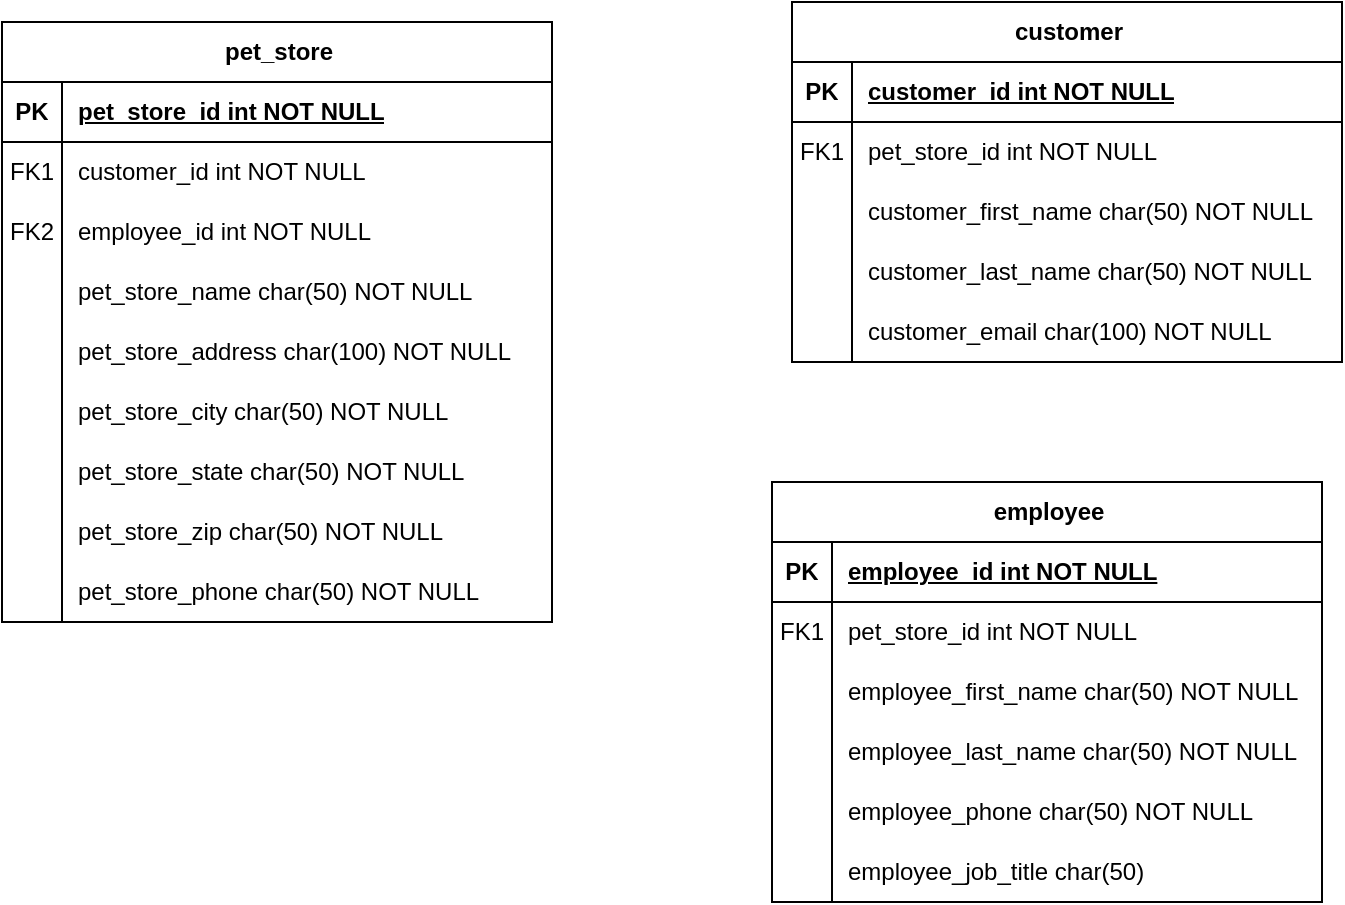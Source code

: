<mxfile version="26.0.16">
  <diagram name="Page-1" id="WRtPhUQTEJl0qHLbDt3K">
    <mxGraphModel dx="997" dy="615" grid="1" gridSize="10" guides="1" tooltips="1" connect="1" arrows="1" fold="1" page="1" pageScale="1" pageWidth="850" pageHeight="1100" math="0" shadow="0">
      <root>
        <mxCell id="0" />
        <mxCell id="1" parent="0" />
        <mxCell id="nUwxGehSMuN0GHeq9k4L-1" value="pet_store" style="shape=table;startSize=30;container=1;collapsible=1;childLayout=tableLayout;fixedRows=1;rowLines=0;fontStyle=1;align=center;resizeLast=1;html=1;" vertex="1" parent="1">
          <mxGeometry x="195" y="110" width="275" height="300" as="geometry" />
        </mxCell>
        <mxCell id="nUwxGehSMuN0GHeq9k4L-2" value="" style="shape=tableRow;horizontal=0;startSize=0;swimlaneHead=0;swimlaneBody=0;fillColor=none;collapsible=0;dropTarget=0;points=[[0,0.5],[1,0.5]];portConstraint=eastwest;top=0;left=0;right=0;bottom=1;" vertex="1" parent="nUwxGehSMuN0GHeq9k4L-1">
          <mxGeometry y="30" width="275" height="30" as="geometry" />
        </mxCell>
        <mxCell id="nUwxGehSMuN0GHeq9k4L-3" value="PK" style="shape=partialRectangle;connectable=0;fillColor=none;top=0;left=0;bottom=0;right=0;fontStyle=1;overflow=hidden;whiteSpace=wrap;html=1;" vertex="1" parent="nUwxGehSMuN0GHeq9k4L-2">
          <mxGeometry width="30" height="30" as="geometry">
            <mxRectangle width="30" height="30" as="alternateBounds" />
          </mxGeometry>
        </mxCell>
        <mxCell id="nUwxGehSMuN0GHeq9k4L-4" value="&lt;span style=&quot;text-wrap-mode: nowrap;&quot;&gt;pet_store_id&amp;nbsp;int NOT NULL&lt;/span&gt;" style="shape=partialRectangle;connectable=0;fillColor=none;top=0;left=0;bottom=0;right=0;align=left;spacingLeft=6;fontStyle=5;overflow=hidden;whiteSpace=wrap;html=1;" vertex="1" parent="nUwxGehSMuN0GHeq9k4L-2">
          <mxGeometry x="30" width="245" height="30" as="geometry">
            <mxRectangle width="245" height="30" as="alternateBounds" />
          </mxGeometry>
        </mxCell>
        <mxCell id="nUwxGehSMuN0GHeq9k4L-5" value="" style="shape=tableRow;horizontal=0;startSize=0;swimlaneHead=0;swimlaneBody=0;fillColor=none;collapsible=0;dropTarget=0;points=[[0,0.5],[1,0.5]];portConstraint=eastwest;top=0;left=0;right=0;bottom=0;" vertex="1" parent="nUwxGehSMuN0GHeq9k4L-1">
          <mxGeometry y="60" width="275" height="30" as="geometry" />
        </mxCell>
        <mxCell id="nUwxGehSMuN0GHeq9k4L-6" value="FK1" style="shape=partialRectangle;connectable=0;fillColor=none;top=0;left=0;bottom=0;right=0;editable=1;overflow=hidden;whiteSpace=wrap;html=1;" vertex="1" parent="nUwxGehSMuN0GHeq9k4L-5">
          <mxGeometry width="30" height="30" as="geometry">
            <mxRectangle width="30" height="30" as="alternateBounds" />
          </mxGeometry>
        </mxCell>
        <mxCell id="nUwxGehSMuN0GHeq9k4L-7" value="&lt;span style=&quot;text-wrap-mode: nowrap;&quot;&gt;customer_id int NOT NULL&lt;/span&gt;" style="shape=partialRectangle;connectable=0;fillColor=none;top=0;left=0;bottom=0;right=0;align=left;spacingLeft=6;overflow=hidden;whiteSpace=wrap;html=1;" vertex="1" parent="nUwxGehSMuN0GHeq9k4L-5">
          <mxGeometry x="30" width="245" height="30" as="geometry">
            <mxRectangle width="245" height="30" as="alternateBounds" />
          </mxGeometry>
        </mxCell>
        <mxCell id="nUwxGehSMuN0GHeq9k4L-8" value="" style="shape=tableRow;horizontal=0;startSize=0;swimlaneHead=0;swimlaneBody=0;fillColor=none;collapsible=0;dropTarget=0;points=[[0,0.5],[1,0.5]];portConstraint=eastwest;top=0;left=0;right=0;bottom=0;" vertex="1" parent="nUwxGehSMuN0GHeq9k4L-1">
          <mxGeometry y="90" width="275" height="30" as="geometry" />
        </mxCell>
        <mxCell id="nUwxGehSMuN0GHeq9k4L-9" value="FK2" style="shape=partialRectangle;connectable=0;fillColor=none;top=0;left=0;bottom=0;right=0;editable=1;overflow=hidden;whiteSpace=wrap;html=1;" vertex="1" parent="nUwxGehSMuN0GHeq9k4L-8">
          <mxGeometry width="30" height="30" as="geometry">
            <mxRectangle width="30" height="30" as="alternateBounds" />
          </mxGeometry>
        </mxCell>
        <mxCell id="nUwxGehSMuN0GHeq9k4L-10" value="&lt;span style=&quot;text-wrap-mode: nowrap;&quot;&gt;employee_id int NOT NULL&lt;/span&gt;" style="shape=partialRectangle;connectable=0;fillColor=none;top=0;left=0;bottom=0;right=0;align=left;spacingLeft=6;overflow=hidden;whiteSpace=wrap;html=1;" vertex="1" parent="nUwxGehSMuN0GHeq9k4L-8">
          <mxGeometry x="30" width="245" height="30" as="geometry">
            <mxRectangle width="245" height="30" as="alternateBounds" />
          </mxGeometry>
        </mxCell>
        <mxCell id="nUwxGehSMuN0GHeq9k4L-11" value="" style="shape=tableRow;horizontal=0;startSize=0;swimlaneHead=0;swimlaneBody=0;fillColor=none;collapsible=0;dropTarget=0;points=[[0,0.5],[1,0.5]];portConstraint=eastwest;top=0;left=0;right=0;bottom=0;" vertex="1" parent="nUwxGehSMuN0GHeq9k4L-1">
          <mxGeometry y="120" width="275" height="30" as="geometry" />
        </mxCell>
        <mxCell id="nUwxGehSMuN0GHeq9k4L-12" value="" style="shape=partialRectangle;connectable=0;fillColor=none;top=0;left=0;bottom=0;right=0;editable=1;overflow=hidden;whiteSpace=wrap;html=1;" vertex="1" parent="nUwxGehSMuN0GHeq9k4L-11">
          <mxGeometry width="30" height="30" as="geometry">
            <mxRectangle width="30" height="30" as="alternateBounds" />
          </mxGeometry>
        </mxCell>
        <mxCell id="nUwxGehSMuN0GHeq9k4L-13" value="&lt;span style=&quot;text-wrap-mode: nowrap;&quot;&gt;pet_store_name char(50) NOT NULL&lt;/span&gt;" style="shape=partialRectangle;connectable=0;fillColor=none;top=0;left=0;bottom=0;right=0;align=left;spacingLeft=6;overflow=hidden;whiteSpace=wrap;html=1;" vertex="1" parent="nUwxGehSMuN0GHeq9k4L-11">
          <mxGeometry x="30" width="245" height="30" as="geometry">
            <mxRectangle width="245" height="30" as="alternateBounds" />
          </mxGeometry>
        </mxCell>
        <mxCell id="nUwxGehSMuN0GHeq9k4L-29" value="" style="shape=tableRow;horizontal=0;startSize=0;swimlaneHead=0;swimlaneBody=0;fillColor=none;collapsible=0;dropTarget=0;points=[[0,0.5],[1,0.5]];portConstraint=eastwest;top=0;left=0;right=0;bottom=0;" vertex="1" parent="nUwxGehSMuN0GHeq9k4L-1">
          <mxGeometry y="150" width="275" height="30" as="geometry" />
        </mxCell>
        <mxCell id="nUwxGehSMuN0GHeq9k4L-30" value="" style="shape=partialRectangle;connectable=0;fillColor=none;top=0;left=0;bottom=0;right=0;editable=1;overflow=hidden;whiteSpace=wrap;html=1;" vertex="1" parent="nUwxGehSMuN0GHeq9k4L-29">
          <mxGeometry width="30" height="30" as="geometry">
            <mxRectangle width="30" height="30" as="alternateBounds" />
          </mxGeometry>
        </mxCell>
        <mxCell id="nUwxGehSMuN0GHeq9k4L-31" value="&lt;span style=&quot;text-wrap-mode: nowrap;&quot;&gt;pet_store_address char(100) NOT NULL&lt;/span&gt;" style="shape=partialRectangle;connectable=0;fillColor=none;top=0;left=0;bottom=0;right=0;align=left;spacingLeft=6;overflow=hidden;whiteSpace=wrap;html=1;" vertex="1" parent="nUwxGehSMuN0GHeq9k4L-29">
          <mxGeometry x="30" width="245" height="30" as="geometry">
            <mxRectangle width="245" height="30" as="alternateBounds" />
          </mxGeometry>
        </mxCell>
        <mxCell id="nUwxGehSMuN0GHeq9k4L-32" value="" style="shape=tableRow;horizontal=0;startSize=0;swimlaneHead=0;swimlaneBody=0;fillColor=none;collapsible=0;dropTarget=0;points=[[0,0.5],[1,0.5]];portConstraint=eastwest;top=0;left=0;right=0;bottom=0;" vertex="1" parent="nUwxGehSMuN0GHeq9k4L-1">
          <mxGeometry y="180" width="275" height="30" as="geometry" />
        </mxCell>
        <mxCell id="nUwxGehSMuN0GHeq9k4L-33" value="" style="shape=partialRectangle;connectable=0;fillColor=none;top=0;left=0;bottom=0;right=0;editable=1;overflow=hidden;whiteSpace=wrap;html=1;" vertex="1" parent="nUwxGehSMuN0GHeq9k4L-32">
          <mxGeometry width="30" height="30" as="geometry">
            <mxRectangle width="30" height="30" as="alternateBounds" />
          </mxGeometry>
        </mxCell>
        <mxCell id="nUwxGehSMuN0GHeq9k4L-34" value="&lt;span style=&quot;text-wrap-mode: nowrap;&quot;&gt;pet_store_city char(50) NOT NULL&lt;/span&gt;" style="shape=partialRectangle;connectable=0;fillColor=none;top=0;left=0;bottom=0;right=0;align=left;spacingLeft=6;overflow=hidden;whiteSpace=wrap;html=1;" vertex="1" parent="nUwxGehSMuN0GHeq9k4L-32">
          <mxGeometry x="30" width="245" height="30" as="geometry">
            <mxRectangle width="245" height="30" as="alternateBounds" />
          </mxGeometry>
        </mxCell>
        <mxCell id="nUwxGehSMuN0GHeq9k4L-35" value="" style="shape=tableRow;horizontal=0;startSize=0;swimlaneHead=0;swimlaneBody=0;fillColor=none;collapsible=0;dropTarget=0;points=[[0,0.5],[1,0.5]];portConstraint=eastwest;top=0;left=0;right=0;bottom=0;" vertex="1" parent="nUwxGehSMuN0GHeq9k4L-1">
          <mxGeometry y="210" width="275" height="30" as="geometry" />
        </mxCell>
        <mxCell id="nUwxGehSMuN0GHeq9k4L-36" value="" style="shape=partialRectangle;connectable=0;fillColor=none;top=0;left=0;bottom=0;right=0;editable=1;overflow=hidden;whiteSpace=wrap;html=1;" vertex="1" parent="nUwxGehSMuN0GHeq9k4L-35">
          <mxGeometry width="30" height="30" as="geometry">
            <mxRectangle width="30" height="30" as="alternateBounds" />
          </mxGeometry>
        </mxCell>
        <mxCell id="nUwxGehSMuN0GHeq9k4L-37" value="&lt;span style=&quot;text-wrap-mode: nowrap;&quot;&gt;pet_store_state char(50) NOT NULL&lt;/span&gt;" style="shape=partialRectangle;connectable=0;fillColor=none;top=0;left=0;bottom=0;right=0;align=left;spacingLeft=6;overflow=hidden;whiteSpace=wrap;html=1;" vertex="1" parent="nUwxGehSMuN0GHeq9k4L-35">
          <mxGeometry x="30" width="245" height="30" as="geometry">
            <mxRectangle width="245" height="30" as="alternateBounds" />
          </mxGeometry>
        </mxCell>
        <mxCell id="nUwxGehSMuN0GHeq9k4L-38" value="" style="shape=tableRow;horizontal=0;startSize=0;swimlaneHead=0;swimlaneBody=0;fillColor=none;collapsible=0;dropTarget=0;points=[[0,0.5],[1,0.5]];portConstraint=eastwest;top=0;left=0;right=0;bottom=0;" vertex="1" parent="nUwxGehSMuN0GHeq9k4L-1">
          <mxGeometry y="240" width="275" height="30" as="geometry" />
        </mxCell>
        <mxCell id="nUwxGehSMuN0GHeq9k4L-39" value="" style="shape=partialRectangle;connectable=0;fillColor=none;top=0;left=0;bottom=0;right=0;editable=1;overflow=hidden;whiteSpace=wrap;html=1;" vertex="1" parent="nUwxGehSMuN0GHeq9k4L-38">
          <mxGeometry width="30" height="30" as="geometry">
            <mxRectangle width="30" height="30" as="alternateBounds" />
          </mxGeometry>
        </mxCell>
        <mxCell id="nUwxGehSMuN0GHeq9k4L-40" value="&lt;span style=&quot;text-wrap-mode: nowrap;&quot;&gt;pet_store_zip char(50) NOT NULL&lt;/span&gt;" style="shape=partialRectangle;connectable=0;fillColor=none;top=0;left=0;bottom=0;right=0;align=left;spacingLeft=6;overflow=hidden;whiteSpace=wrap;html=1;" vertex="1" parent="nUwxGehSMuN0GHeq9k4L-38">
          <mxGeometry x="30" width="245" height="30" as="geometry">
            <mxRectangle width="245" height="30" as="alternateBounds" />
          </mxGeometry>
        </mxCell>
        <mxCell id="nUwxGehSMuN0GHeq9k4L-41" value="" style="shape=tableRow;horizontal=0;startSize=0;swimlaneHead=0;swimlaneBody=0;fillColor=none;collapsible=0;dropTarget=0;points=[[0,0.5],[1,0.5]];portConstraint=eastwest;top=0;left=0;right=0;bottom=0;" vertex="1" parent="nUwxGehSMuN0GHeq9k4L-1">
          <mxGeometry y="270" width="275" height="30" as="geometry" />
        </mxCell>
        <mxCell id="nUwxGehSMuN0GHeq9k4L-42" value="" style="shape=partialRectangle;connectable=0;fillColor=none;top=0;left=0;bottom=0;right=0;editable=1;overflow=hidden;whiteSpace=wrap;html=1;" vertex="1" parent="nUwxGehSMuN0GHeq9k4L-41">
          <mxGeometry width="30" height="30" as="geometry">
            <mxRectangle width="30" height="30" as="alternateBounds" />
          </mxGeometry>
        </mxCell>
        <mxCell id="nUwxGehSMuN0GHeq9k4L-43" value="&lt;span style=&quot;text-wrap-mode: nowrap;&quot;&gt;pet_store_phone char(50) NOT NULL&lt;/span&gt;" style="shape=partialRectangle;connectable=0;fillColor=none;top=0;left=0;bottom=0;right=0;align=left;spacingLeft=6;overflow=hidden;whiteSpace=wrap;html=1;" vertex="1" parent="nUwxGehSMuN0GHeq9k4L-41">
          <mxGeometry x="30" width="245" height="30" as="geometry">
            <mxRectangle width="245" height="30" as="alternateBounds" />
          </mxGeometry>
        </mxCell>
        <mxCell id="nUwxGehSMuN0GHeq9k4L-44" value="employee" style="shape=table;startSize=30;container=1;collapsible=1;childLayout=tableLayout;fixedRows=1;rowLines=0;fontStyle=1;align=center;resizeLast=1;html=1;" vertex="1" parent="1">
          <mxGeometry x="580" y="340" width="275" height="210" as="geometry" />
        </mxCell>
        <mxCell id="nUwxGehSMuN0GHeq9k4L-45" value="" style="shape=tableRow;horizontal=0;startSize=0;swimlaneHead=0;swimlaneBody=0;fillColor=none;collapsible=0;dropTarget=0;points=[[0,0.5],[1,0.5]];portConstraint=eastwest;top=0;left=0;right=0;bottom=1;" vertex="1" parent="nUwxGehSMuN0GHeq9k4L-44">
          <mxGeometry y="30" width="275" height="30" as="geometry" />
        </mxCell>
        <mxCell id="nUwxGehSMuN0GHeq9k4L-46" value="PK" style="shape=partialRectangle;connectable=0;fillColor=none;top=0;left=0;bottom=0;right=0;fontStyle=1;overflow=hidden;whiteSpace=wrap;html=1;" vertex="1" parent="nUwxGehSMuN0GHeq9k4L-45">
          <mxGeometry width="30" height="30" as="geometry">
            <mxRectangle width="30" height="30" as="alternateBounds" />
          </mxGeometry>
        </mxCell>
        <mxCell id="nUwxGehSMuN0GHeq9k4L-47" value="&lt;span style=&quot;text-wrap-mode: nowrap;&quot;&gt;employee_id&amp;nbsp;int NOT NULL&lt;/span&gt;" style="shape=partialRectangle;connectable=0;fillColor=none;top=0;left=0;bottom=0;right=0;align=left;spacingLeft=6;fontStyle=5;overflow=hidden;whiteSpace=wrap;html=1;" vertex="1" parent="nUwxGehSMuN0GHeq9k4L-45">
          <mxGeometry x="30" width="245" height="30" as="geometry">
            <mxRectangle width="245" height="30" as="alternateBounds" />
          </mxGeometry>
        </mxCell>
        <mxCell id="nUwxGehSMuN0GHeq9k4L-48" value="" style="shape=tableRow;horizontal=0;startSize=0;swimlaneHead=0;swimlaneBody=0;fillColor=none;collapsible=0;dropTarget=0;points=[[0,0.5],[1,0.5]];portConstraint=eastwest;top=0;left=0;right=0;bottom=0;" vertex="1" parent="nUwxGehSMuN0GHeq9k4L-44">
          <mxGeometry y="60" width="275" height="30" as="geometry" />
        </mxCell>
        <mxCell id="nUwxGehSMuN0GHeq9k4L-49" value="FK1" style="shape=partialRectangle;connectable=0;fillColor=none;top=0;left=0;bottom=0;right=0;editable=1;overflow=hidden;whiteSpace=wrap;html=1;" vertex="1" parent="nUwxGehSMuN0GHeq9k4L-48">
          <mxGeometry width="30" height="30" as="geometry">
            <mxRectangle width="30" height="30" as="alternateBounds" />
          </mxGeometry>
        </mxCell>
        <mxCell id="nUwxGehSMuN0GHeq9k4L-50" value="&lt;span style=&quot;text-wrap-mode: nowrap;&quot;&gt;pet_store_id int NOT NULL&lt;/span&gt;" style="shape=partialRectangle;connectable=0;fillColor=none;top=0;left=0;bottom=0;right=0;align=left;spacingLeft=6;overflow=hidden;whiteSpace=wrap;html=1;" vertex="1" parent="nUwxGehSMuN0GHeq9k4L-48">
          <mxGeometry x="30" width="245" height="30" as="geometry">
            <mxRectangle width="245" height="30" as="alternateBounds" />
          </mxGeometry>
        </mxCell>
        <mxCell id="nUwxGehSMuN0GHeq9k4L-51" value="" style="shape=tableRow;horizontal=0;startSize=0;swimlaneHead=0;swimlaneBody=0;fillColor=none;collapsible=0;dropTarget=0;points=[[0,0.5],[1,0.5]];portConstraint=eastwest;top=0;left=0;right=0;bottom=0;" vertex="1" parent="nUwxGehSMuN0GHeq9k4L-44">
          <mxGeometry y="90" width="275" height="30" as="geometry" />
        </mxCell>
        <mxCell id="nUwxGehSMuN0GHeq9k4L-52" value="" style="shape=partialRectangle;connectable=0;fillColor=none;top=0;left=0;bottom=0;right=0;editable=1;overflow=hidden;whiteSpace=wrap;html=1;" vertex="1" parent="nUwxGehSMuN0GHeq9k4L-51">
          <mxGeometry width="30" height="30" as="geometry">
            <mxRectangle width="30" height="30" as="alternateBounds" />
          </mxGeometry>
        </mxCell>
        <mxCell id="nUwxGehSMuN0GHeq9k4L-53" value="&lt;span style=&quot;text-wrap-mode: nowrap;&quot;&gt;employee_first_name char(50) NOT NULL&lt;/span&gt;" style="shape=partialRectangle;connectable=0;fillColor=none;top=0;left=0;bottom=0;right=0;align=left;spacingLeft=6;overflow=hidden;whiteSpace=wrap;html=1;" vertex="1" parent="nUwxGehSMuN0GHeq9k4L-51">
          <mxGeometry x="30" width="245" height="30" as="geometry">
            <mxRectangle width="245" height="30" as="alternateBounds" />
          </mxGeometry>
        </mxCell>
        <mxCell id="nUwxGehSMuN0GHeq9k4L-102" value="" style="shape=tableRow;horizontal=0;startSize=0;swimlaneHead=0;swimlaneBody=0;fillColor=none;collapsible=0;dropTarget=0;points=[[0,0.5],[1,0.5]];portConstraint=eastwest;top=0;left=0;right=0;bottom=0;" vertex="1" parent="nUwxGehSMuN0GHeq9k4L-44">
          <mxGeometry y="120" width="275" height="30" as="geometry" />
        </mxCell>
        <mxCell id="nUwxGehSMuN0GHeq9k4L-103" value="" style="shape=partialRectangle;connectable=0;fillColor=none;top=0;left=0;bottom=0;right=0;editable=1;overflow=hidden;whiteSpace=wrap;html=1;" vertex="1" parent="nUwxGehSMuN0GHeq9k4L-102">
          <mxGeometry width="30" height="30" as="geometry">
            <mxRectangle width="30" height="30" as="alternateBounds" />
          </mxGeometry>
        </mxCell>
        <mxCell id="nUwxGehSMuN0GHeq9k4L-104" value="&lt;span style=&quot;text-wrap-mode: nowrap;&quot;&gt;employee_last_name char(50) NOT NULL&lt;/span&gt;" style="shape=partialRectangle;connectable=0;fillColor=none;top=0;left=0;bottom=0;right=0;align=left;spacingLeft=6;overflow=hidden;whiteSpace=wrap;html=1;" vertex="1" parent="nUwxGehSMuN0GHeq9k4L-102">
          <mxGeometry x="30" width="245" height="30" as="geometry">
            <mxRectangle width="245" height="30" as="alternateBounds" />
          </mxGeometry>
        </mxCell>
        <mxCell id="nUwxGehSMuN0GHeq9k4L-105" value="" style="shape=tableRow;horizontal=0;startSize=0;swimlaneHead=0;swimlaneBody=0;fillColor=none;collapsible=0;dropTarget=0;points=[[0,0.5],[1,0.5]];portConstraint=eastwest;top=0;left=0;right=0;bottom=0;" vertex="1" parent="nUwxGehSMuN0GHeq9k4L-44">
          <mxGeometry y="150" width="275" height="30" as="geometry" />
        </mxCell>
        <mxCell id="nUwxGehSMuN0GHeq9k4L-106" value="" style="shape=partialRectangle;connectable=0;fillColor=none;top=0;left=0;bottom=0;right=0;editable=1;overflow=hidden;whiteSpace=wrap;html=1;" vertex="1" parent="nUwxGehSMuN0GHeq9k4L-105">
          <mxGeometry width="30" height="30" as="geometry">
            <mxRectangle width="30" height="30" as="alternateBounds" />
          </mxGeometry>
        </mxCell>
        <mxCell id="nUwxGehSMuN0GHeq9k4L-107" value="&lt;span style=&quot;text-wrap-mode: nowrap;&quot;&gt;employee_phone char(50) NOT NULL&lt;/span&gt;" style="shape=partialRectangle;connectable=0;fillColor=none;top=0;left=0;bottom=0;right=0;align=left;spacingLeft=6;overflow=hidden;whiteSpace=wrap;html=1;" vertex="1" parent="nUwxGehSMuN0GHeq9k4L-105">
          <mxGeometry x="30" width="245" height="30" as="geometry">
            <mxRectangle width="245" height="30" as="alternateBounds" />
          </mxGeometry>
        </mxCell>
        <mxCell id="nUwxGehSMuN0GHeq9k4L-108" value="" style="shape=tableRow;horizontal=0;startSize=0;swimlaneHead=0;swimlaneBody=0;fillColor=none;collapsible=0;dropTarget=0;points=[[0,0.5],[1,0.5]];portConstraint=eastwest;top=0;left=0;right=0;bottom=0;" vertex="1" parent="nUwxGehSMuN0GHeq9k4L-44">
          <mxGeometry y="180" width="275" height="30" as="geometry" />
        </mxCell>
        <mxCell id="nUwxGehSMuN0GHeq9k4L-109" value="" style="shape=partialRectangle;connectable=0;fillColor=none;top=0;left=0;bottom=0;right=0;editable=1;overflow=hidden;whiteSpace=wrap;html=1;" vertex="1" parent="nUwxGehSMuN0GHeq9k4L-108">
          <mxGeometry width="30" height="30" as="geometry">
            <mxRectangle width="30" height="30" as="alternateBounds" />
          </mxGeometry>
        </mxCell>
        <mxCell id="nUwxGehSMuN0GHeq9k4L-110" value="&lt;span style=&quot;text-wrap-mode: nowrap;&quot;&gt;employee_job_title char(50)&lt;/span&gt;" style="shape=partialRectangle;connectable=0;fillColor=none;top=0;left=0;bottom=0;right=0;align=left;spacingLeft=6;overflow=hidden;whiteSpace=wrap;html=1;" vertex="1" parent="nUwxGehSMuN0GHeq9k4L-108">
          <mxGeometry x="30" width="245" height="30" as="geometry">
            <mxRectangle width="245" height="30" as="alternateBounds" />
          </mxGeometry>
        </mxCell>
        <mxCell id="nUwxGehSMuN0GHeq9k4L-111" value="customer" style="shape=table;startSize=30;container=1;collapsible=1;childLayout=tableLayout;fixedRows=1;rowLines=0;fontStyle=1;align=center;resizeLast=1;html=1;" vertex="1" parent="1">
          <mxGeometry x="590" y="100" width="275" height="180" as="geometry" />
        </mxCell>
        <mxCell id="nUwxGehSMuN0GHeq9k4L-112" value="" style="shape=tableRow;horizontal=0;startSize=0;swimlaneHead=0;swimlaneBody=0;fillColor=none;collapsible=0;dropTarget=0;points=[[0,0.5],[1,0.5]];portConstraint=eastwest;top=0;left=0;right=0;bottom=1;" vertex="1" parent="nUwxGehSMuN0GHeq9k4L-111">
          <mxGeometry y="30" width="275" height="30" as="geometry" />
        </mxCell>
        <mxCell id="nUwxGehSMuN0GHeq9k4L-113" value="PK" style="shape=partialRectangle;connectable=0;fillColor=none;top=0;left=0;bottom=0;right=0;fontStyle=1;overflow=hidden;whiteSpace=wrap;html=1;" vertex="1" parent="nUwxGehSMuN0GHeq9k4L-112">
          <mxGeometry width="30" height="30" as="geometry">
            <mxRectangle width="30" height="30" as="alternateBounds" />
          </mxGeometry>
        </mxCell>
        <mxCell id="nUwxGehSMuN0GHeq9k4L-114" value="&lt;span style=&quot;text-wrap-mode: nowrap;&quot;&gt;customer_id&amp;nbsp;int NOT NULL&lt;/span&gt;" style="shape=partialRectangle;connectable=0;fillColor=none;top=0;left=0;bottom=0;right=0;align=left;spacingLeft=6;fontStyle=5;overflow=hidden;whiteSpace=wrap;html=1;" vertex="1" parent="nUwxGehSMuN0GHeq9k4L-112">
          <mxGeometry x="30" width="245" height="30" as="geometry">
            <mxRectangle width="245" height="30" as="alternateBounds" />
          </mxGeometry>
        </mxCell>
        <mxCell id="nUwxGehSMuN0GHeq9k4L-115" value="" style="shape=tableRow;horizontal=0;startSize=0;swimlaneHead=0;swimlaneBody=0;fillColor=none;collapsible=0;dropTarget=0;points=[[0,0.5],[1,0.5]];portConstraint=eastwest;top=0;left=0;right=0;bottom=0;" vertex="1" parent="nUwxGehSMuN0GHeq9k4L-111">
          <mxGeometry y="60" width="275" height="30" as="geometry" />
        </mxCell>
        <mxCell id="nUwxGehSMuN0GHeq9k4L-116" value="FK1" style="shape=partialRectangle;connectable=0;fillColor=none;top=0;left=0;bottom=0;right=0;editable=1;overflow=hidden;whiteSpace=wrap;html=1;" vertex="1" parent="nUwxGehSMuN0GHeq9k4L-115">
          <mxGeometry width="30" height="30" as="geometry">
            <mxRectangle width="30" height="30" as="alternateBounds" />
          </mxGeometry>
        </mxCell>
        <mxCell id="nUwxGehSMuN0GHeq9k4L-117" value="&lt;span style=&quot;text-wrap-mode: nowrap;&quot;&gt;pet_store_id int NOT NULL&lt;/span&gt;" style="shape=partialRectangle;connectable=0;fillColor=none;top=0;left=0;bottom=0;right=0;align=left;spacingLeft=6;overflow=hidden;whiteSpace=wrap;html=1;" vertex="1" parent="nUwxGehSMuN0GHeq9k4L-115">
          <mxGeometry x="30" width="245" height="30" as="geometry">
            <mxRectangle width="245" height="30" as="alternateBounds" />
          </mxGeometry>
        </mxCell>
        <mxCell id="nUwxGehSMuN0GHeq9k4L-118" value="" style="shape=tableRow;horizontal=0;startSize=0;swimlaneHead=0;swimlaneBody=0;fillColor=none;collapsible=0;dropTarget=0;points=[[0,0.5],[1,0.5]];portConstraint=eastwest;top=0;left=0;right=0;bottom=0;" vertex="1" parent="nUwxGehSMuN0GHeq9k4L-111">
          <mxGeometry y="90" width="275" height="30" as="geometry" />
        </mxCell>
        <mxCell id="nUwxGehSMuN0GHeq9k4L-119" value="" style="shape=partialRectangle;connectable=0;fillColor=none;top=0;left=0;bottom=0;right=0;editable=1;overflow=hidden;whiteSpace=wrap;html=1;" vertex="1" parent="nUwxGehSMuN0GHeq9k4L-118">
          <mxGeometry width="30" height="30" as="geometry">
            <mxRectangle width="30" height="30" as="alternateBounds" />
          </mxGeometry>
        </mxCell>
        <mxCell id="nUwxGehSMuN0GHeq9k4L-120" value="&lt;span style=&quot;text-wrap-mode: nowrap;&quot;&gt;customer_first_name char(50) NOT NULL&lt;/span&gt;" style="shape=partialRectangle;connectable=0;fillColor=none;top=0;left=0;bottom=0;right=0;align=left;spacingLeft=6;overflow=hidden;whiteSpace=wrap;html=1;" vertex="1" parent="nUwxGehSMuN0GHeq9k4L-118">
          <mxGeometry x="30" width="245" height="30" as="geometry">
            <mxRectangle width="245" height="30" as="alternateBounds" />
          </mxGeometry>
        </mxCell>
        <mxCell id="nUwxGehSMuN0GHeq9k4L-121" value="" style="shape=tableRow;horizontal=0;startSize=0;swimlaneHead=0;swimlaneBody=0;fillColor=none;collapsible=0;dropTarget=0;points=[[0,0.5],[1,0.5]];portConstraint=eastwest;top=0;left=0;right=0;bottom=0;" vertex="1" parent="nUwxGehSMuN0GHeq9k4L-111">
          <mxGeometry y="120" width="275" height="30" as="geometry" />
        </mxCell>
        <mxCell id="nUwxGehSMuN0GHeq9k4L-122" value="" style="shape=partialRectangle;connectable=0;fillColor=none;top=0;left=0;bottom=0;right=0;editable=1;overflow=hidden;whiteSpace=wrap;html=1;" vertex="1" parent="nUwxGehSMuN0GHeq9k4L-121">
          <mxGeometry width="30" height="30" as="geometry">
            <mxRectangle width="30" height="30" as="alternateBounds" />
          </mxGeometry>
        </mxCell>
        <mxCell id="nUwxGehSMuN0GHeq9k4L-123" value="&lt;span style=&quot;text-wrap-mode: nowrap;&quot;&gt;customer&lt;/span&gt;&lt;span style=&quot;text-wrap-mode: nowrap;&quot;&gt;_last_name char(50) NOT NULL&lt;/span&gt;" style="shape=partialRectangle;connectable=0;fillColor=none;top=0;left=0;bottom=0;right=0;align=left;spacingLeft=6;overflow=hidden;whiteSpace=wrap;html=1;" vertex="1" parent="nUwxGehSMuN0GHeq9k4L-121">
          <mxGeometry x="30" width="245" height="30" as="geometry">
            <mxRectangle width="245" height="30" as="alternateBounds" />
          </mxGeometry>
        </mxCell>
        <mxCell id="nUwxGehSMuN0GHeq9k4L-124" value="" style="shape=tableRow;horizontal=0;startSize=0;swimlaneHead=0;swimlaneBody=0;fillColor=none;collapsible=0;dropTarget=0;points=[[0,0.5],[1,0.5]];portConstraint=eastwest;top=0;left=0;right=0;bottom=0;" vertex="1" parent="nUwxGehSMuN0GHeq9k4L-111">
          <mxGeometry y="150" width="275" height="30" as="geometry" />
        </mxCell>
        <mxCell id="nUwxGehSMuN0GHeq9k4L-125" value="" style="shape=partialRectangle;connectable=0;fillColor=none;top=0;left=0;bottom=0;right=0;editable=1;overflow=hidden;whiteSpace=wrap;html=1;" vertex="1" parent="nUwxGehSMuN0GHeq9k4L-124">
          <mxGeometry width="30" height="30" as="geometry">
            <mxRectangle width="30" height="30" as="alternateBounds" />
          </mxGeometry>
        </mxCell>
        <mxCell id="nUwxGehSMuN0GHeq9k4L-126" value="&lt;span style=&quot;text-wrap-mode: nowrap;&quot;&gt;customer_email&lt;/span&gt;&lt;span style=&quot;text-wrap-mode: nowrap;&quot;&gt;&amp;nbsp;char(100) NOT NULL&lt;/span&gt;" style="shape=partialRectangle;connectable=0;fillColor=none;top=0;left=0;bottom=0;right=0;align=left;spacingLeft=6;overflow=hidden;whiteSpace=wrap;html=1;" vertex="1" parent="nUwxGehSMuN0GHeq9k4L-124">
          <mxGeometry x="30" width="245" height="30" as="geometry">
            <mxRectangle width="245" height="30" as="alternateBounds" />
          </mxGeometry>
        </mxCell>
      </root>
    </mxGraphModel>
  </diagram>
</mxfile>
